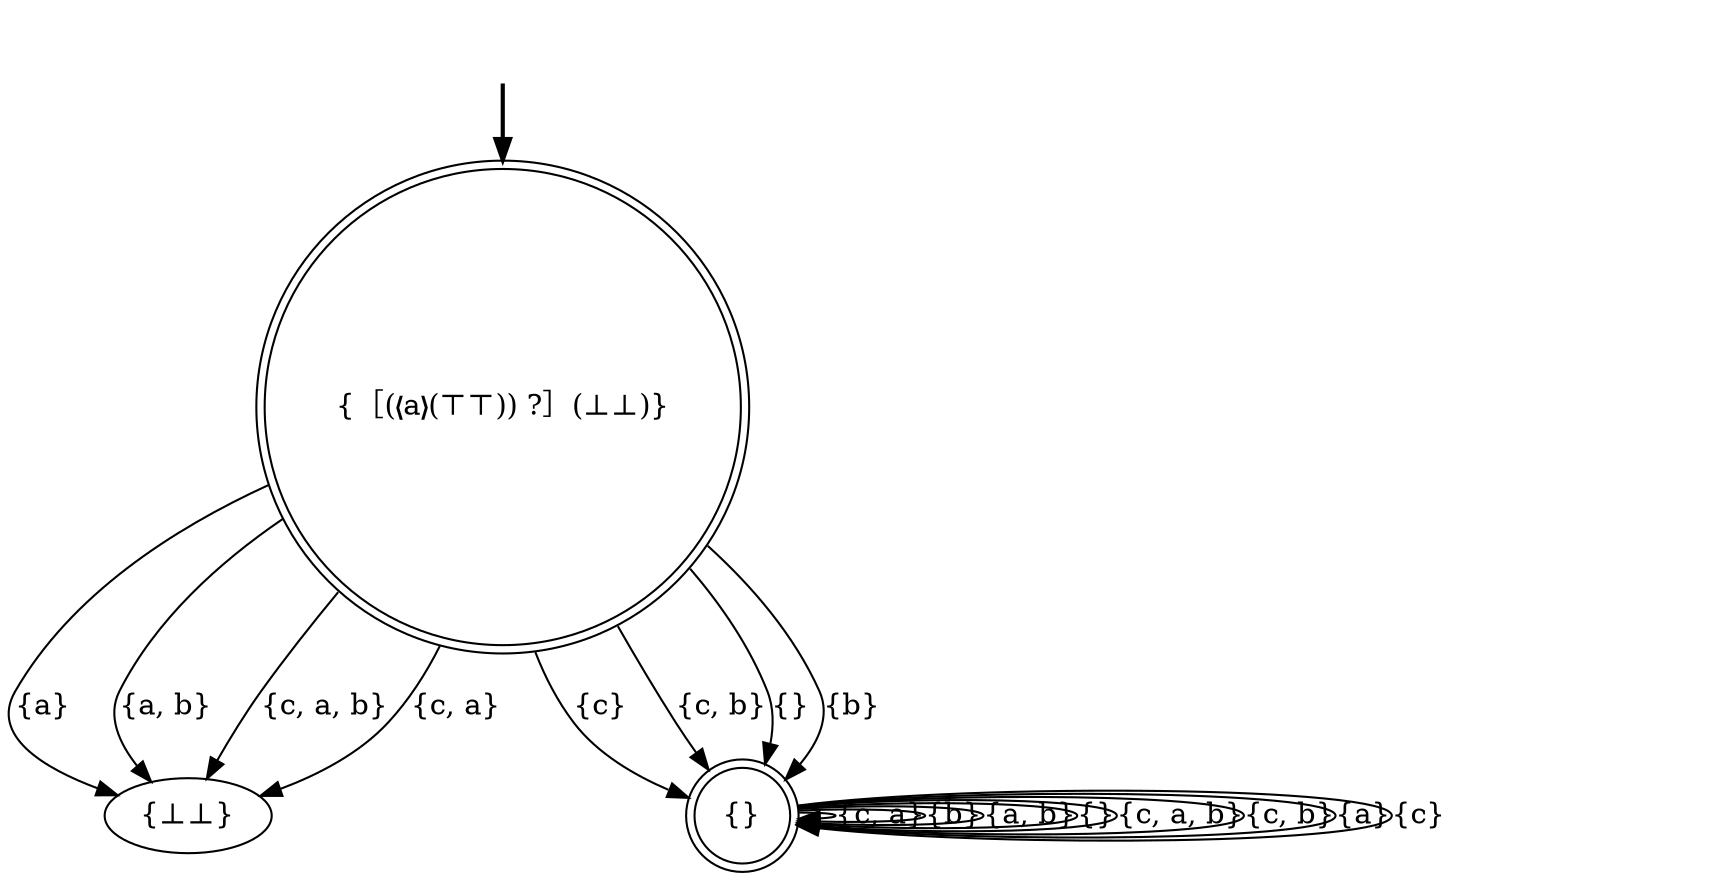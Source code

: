 digraph {
	fake0 [style=invisible]
	"{⊥⊥}"
	"{［(❬a❭(⊤⊤)) ?］(⊥⊥)}" [root=true shape=doublecircle]
	"{}" [shape=doublecircle]
	fake0 -> "{［(❬a❭(⊤⊤)) ?］(⊥⊥)}" [style=bold]
	"{［(❬a❭(⊤⊤)) ?］(⊥⊥)}" -> "{}" [label="{c}"]
	"{［(❬a❭(⊤⊤)) ?］(⊥⊥)}" -> "{}" [label="{c, b}"]
	"{}" -> "{}" [label="{c, a}"]
	"{［(❬a❭(⊤⊤)) ?］(⊥⊥)}" -> "{⊥⊥}" [label="{a}"]
	"{}" -> "{}" [label="{b}"]
	"{［(❬a❭(⊤⊤)) ?］(⊥⊥)}" -> "{⊥⊥}" [label="{a, b}"]
	"{}" -> "{}" [label="{a, b}"]
	"{}" -> "{}" [label="{}"]
	"{［(❬a❭(⊤⊤)) ?］(⊥⊥)}" -> "{⊥⊥}" [label="{c, a, b}"]
	"{}" -> "{}" [label="{c, a, b}"]
	"{}" -> "{}" [label="{c, b}"]
	"{［(❬a❭(⊤⊤)) ?］(⊥⊥)}" -> "{⊥⊥}" [label="{c, a}"]
	"{［(❬a❭(⊤⊤)) ?］(⊥⊥)}" -> "{}" [label="{}"]
	"{［(❬a❭(⊤⊤)) ?］(⊥⊥)}" -> "{}" [label="{b}"]
	"{}" -> "{}" [label="{a}"]
	"{}" -> "{}" [label="{c}"]
}
